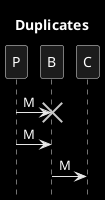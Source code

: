 @startuml
title Duplicates
hide footbox
skinparam monochrome  reverse

P->B!!: M
P->B : M
B-> C:M

@enduml
